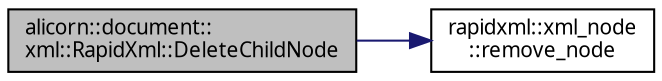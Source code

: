 digraph "alicorn::document::xml::RapidXml::DeleteChildNode"
{
 // INTERACTIVE_SVG=YES
  edge [fontname="Verdana",fontsize="10",labelfontname="Verdana",labelfontsize="10"];
  node [fontname="Verdana",fontsize="10",shape=record];
  rankdir="LR";
  Node1 [label="alicorn::document::\lxml::RapidXml::DeleteChildNode",height=0.2,width=0.4,color="black", fillcolor="grey75", style="filled", fontcolor="black"];
  Node1 -> Node2 [color="midnightblue",fontsize="10",style="solid",fontname="Verdana"];
  Node2 [label="rapidxml::xml_node\l::remove_node",height=0.2,width=0.4,color="black", fillcolor="white", style="filled",URL="$a00155.html#a98289923eb9e8889418a9eb0207ea35c",tooltip="Removes specified child from the node. "];
}
